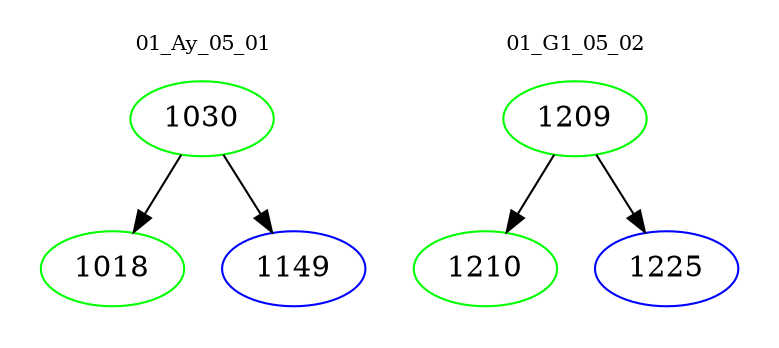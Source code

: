 digraph{
subgraph cluster_0 {
color = white
label = "01_Ay_05_01";
fontsize=10;
T0_1030 [label="1030", color="green"]
T0_1030 -> T0_1018 [color="black"]
T0_1018 [label="1018", color="green"]
T0_1030 -> T0_1149 [color="black"]
T0_1149 [label="1149", color="blue"]
}
subgraph cluster_1 {
color = white
label = "01_G1_05_02";
fontsize=10;
T1_1209 [label="1209", color="green"]
T1_1209 -> T1_1210 [color="black"]
T1_1210 [label="1210", color="green"]
T1_1209 -> T1_1225 [color="black"]
T1_1225 [label="1225", color="blue"]
}
}
